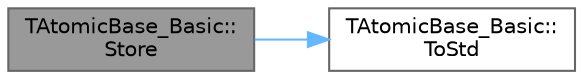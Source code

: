 digraph "TAtomicBase_Basic::Store"
{
 // INTERACTIVE_SVG=YES
 // LATEX_PDF_SIZE
  bgcolor="transparent";
  edge [fontname=Helvetica,fontsize=10,labelfontname=Helvetica,labelfontsize=10];
  node [fontname=Helvetica,fontsize=10,shape=box,height=0.2,width=0.4];
  rankdir="LR";
  Node1 [id="Node000001",label="TAtomicBase_Basic::\lStore",height=0.2,width=0.4,color="gray40", fillcolor="grey60", style="filled", fontcolor="black",tooltip="Sets the element to a specific value."];
  Node1 -> Node2 [id="edge1_Node000001_Node000002",color="steelblue1",style="solid",tooltip=" "];
  Node2 [id="Node000002",label="TAtomicBase_Basic::\lToStd",height=0.2,width=0.4,color="grey40", fillcolor="white", style="filled",URL="$da/db6/structTAtomicBase__Basic.html#aca74f01591ddfc8692b548aacb47b78a",tooltip=" "];
}
